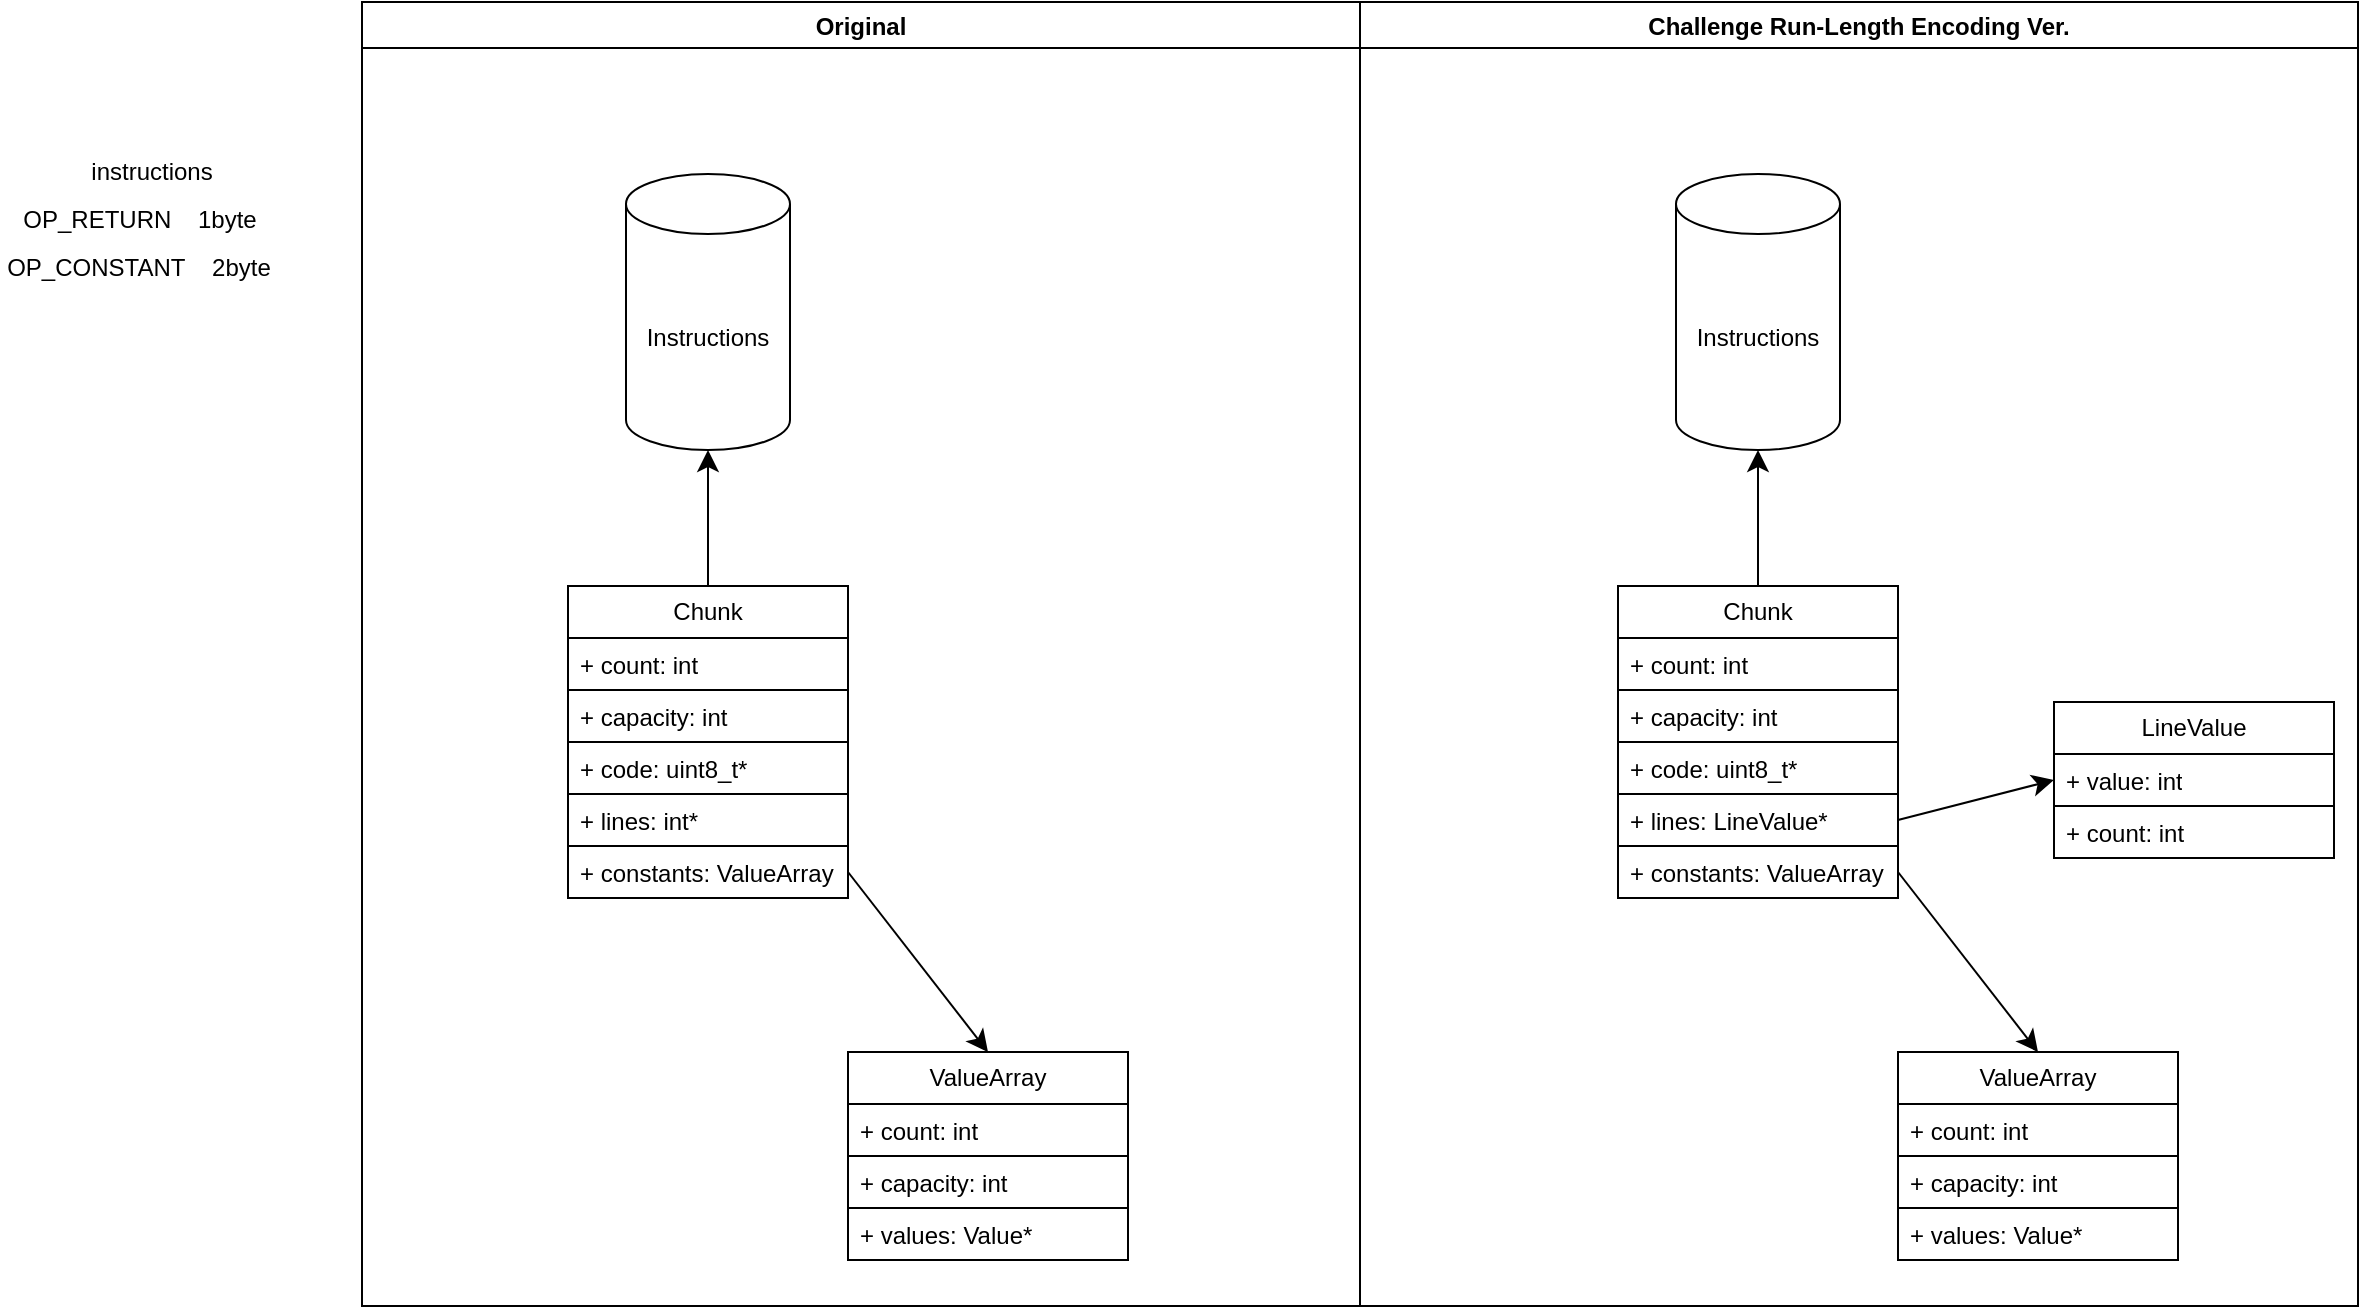 <mxfile version="24.7.17">
  <diagram name="第1頁" id="DlTu3K-Tju_jATIhgfCd">
    <mxGraphModel dx="2234" dy="1270" grid="0" gridSize="10" guides="1" tooltips="1" connect="1" arrows="1" fold="1" page="0" pageScale="1" pageWidth="827" pageHeight="1169" math="0" shadow="0">
      <root>
        <mxCell id="0" />
        <mxCell id="1" parent="0" />
        <mxCell id="YtVEQuG2ikzM7J_ri1al-1" value="Instructions" style="shape=cylinder3;whiteSpace=wrap;html=1;boundedLbl=1;backgroundOutline=1;size=15;" parent="1" vertex="1">
          <mxGeometry x="-266" y="8" width="82" height="138" as="geometry" />
        </mxCell>
        <mxCell id="YtVEQuG2ikzM7J_ri1al-13" value="ValueArray" style="swimlane;fontStyle=0;childLayout=stackLayout;horizontal=1;startSize=26;fillColor=none;horizontalStack=0;resizeParent=1;resizeParentMax=0;resizeLast=0;collapsible=1;marginBottom=0;whiteSpace=wrap;html=1;" parent="1" vertex="1">
          <mxGeometry x="-155" y="447" width="140" height="104" as="geometry" />
        </mxCell>
        <mxCell id="YtVEQuG2ikzM7J_ri1al-15" value="+ count: int&lt;div&gt;&lt;br&gt;&lt;/div&gt;" style="text;strokeColor=none;fillColor=none;align=left;verticalAlign=top;spacingLeft=4;spacingRight=4;overflow=hidden;rotatable=0;points=[[0,0.5],[1,0.5]];portConstraint=eastwest;whiteSpace=wrap;html=1;" parent="YtVEQuG2ikzM7J_ri1al-13" vertex="1">
          <mxGeometry y="26" width="140" height="26" as="geometry" />
        </mxCell>
        <mxCell id="YtVEQuG2ikzM7J_ri1al-14" value="+ capacity: int" style="text;strokeColor=default;fillColor=none;align=left;verticalAlign=top;spacingLeft=4;spacingRight=4;overflow=hidden;rotatable=0;points=[[0,0.5],[1,0.5]];portConstraint=eastwest;whiteSpace=wrap;html=1;" parent="YtVEQuG2ikzM7J_ri1al-13" vertex="1">
          <mxGeometry y="52" width="140" height="26" as="geometry" />
        </mxCell>
        <mxCell id="YtVEQuG2ikzM7J_ri1al-16" value="+ values: Value*" style="text;strokeColor=none;fillColor=none;align=left;verticalAlign=top;spacingLeft=4;spacingRight=4;overflow=hidden;rotatable=0;points=[[0,0.5],[1,0.5]];portConstraint=eastwest;whiteSpace=wrap;html=1;" parent="YtVEQuG2ikzM7J_ri1al-13" vertex="1">
          <mxGeometry y="78" width="140" height="26" as="geometry" />
        </mxCell>
        <mxCell id="YtVEQuG2ikzM7J_ri1al-22" value="" style="edgeStyle=none;curved=1;rounded=0;orthogonalLoop=1;jettySize=auto;html=1;fontSize=12;startSize=8;endSize=8;" parent="1" source="YtVEQuG2ikzM7J_ri1al-18" target="YtVEQuG2ikzM7J_ri1al-1" edge="1">
          <mxGeometry relative="1" as="geometry" />
        </mxCell>
        <mxCell id="YtVEQuG2ikzM7J_ri1al-18" value="Chunk" style="swimlane;fontStyle=0;childLayout=stackLayout;horizontal=1;startSize=26;fillColor=none;horizontalStack=0;resizeParent=1;resizeParentMax=0;resizeLast=0;collapsible=1;marginBottom=0;whiteSpace=wrap;html=1;" parent="1" vertex="1">
          <mxGeometry x="-295" y="214" width="140" height="156" as="geometry">
            <mxRectangle x="-295" y="214" width="70" height="26" as="alternateBounds" />
          </mxGeometry>
        </mxCell>
        <mxCell id="YtVEQuG2ikzM7J_ri1al-20" value="+ count: int" style="text;strokeColor=none;fillColor=none;align=left;verticalAlign=top;spacingLeft=4;spacingRight=4;overflow=hidden;rotatable=0;points=[[0,0.5],[1,0.5]];portConstraint=eastwest;whiteSpace=wrap;html=1;" parent="YtVEQuG2ikzM7J_ri1al-18" vertex="1">
          <mxGeometry y="26" width="140" height="26" as="geometry" />
        </mxCell>
        <mxCell id="YtVEQuG2ikzM7J_ri1al-19" value="+ capacity: int" style="text;strokeColor=default;fillColor=none;align=left;verticalAlign=top;spacingLeft=4;spacingRight=4;overflow=hidden;rotatable=0;points=[[0,0.5],[1,0.5]];portConstraint=eastwest;whiteSpace=wrap;html=1;" parent="YtVEQuG2ikzM7J_ri1al-18" vertex="1">
          <mxGeometry y="52" width="140" height="26" as="geometry" />
        </mxCell>
        <mxCell id="YtVEQuG2ikzM7J_ri1al-21" value="+ code: uint8_t*" style="text;strokeColor=none;fillColor=none;align=left;verticalAlign=top;spacingLeft=4;spacingRight=4;overflow=hidden;rotatable=0;points=[[0,0.5],[1,0.5]];portConstraint=eastwest;whiteSpace=wrap;html=1;" parent="YtVEQuG2ikzM7J_ri1al-18" vertex="1">
          <mxGeometry y="78" width="140" height="26" as="geometry" />
        </mxCell>
        <mxCell id="YtVEQuG2ikzM7J_ri1al-27" value="+ lines: int*" style="text;strokeColor=default;fillColor=none;align=left;verticalAlign=top;spacingLeft=4;spacingRight=4;overflow=hidden;rotatable=0;points=[[0,0.5],[1,0.5]];portConstraint=eastwest;whiteSpace=wrap;html=1;" parent="YtVEQuG2ikzM7J_ri1al-18" vertex="1">
          <mxGeometry y="104" width="140" height="26" as="geometry" />
        </mxCell>
        <mxCell id="YtVEQuG2ikzM7J_ri1al-24" value="&lt;span style=&quot;text-align: center;&quot;&gt;+ constants: ValueArray&lt;/span&gt;" style="text;strokeColor=none;fillColor=none;align=left;verticalAlign=top;spacingLeft=4;spacingRight=4;overflow=hidden;rotatable=0;points=[[0,0.5],[1,0.5]];portConstraint=eastwest;whiteSpace=wrap;html=1;" parent="YtVEQuG2ikzM7J_ri1al-18" vertex="1">
          <mxGeometry y="130" width="140" height="26" as="geometry" />
        </mxCell>
        <mxCell id="YtVEQuG2ikzM7J_ri1al-25" value="" style="edgeStyle=none;curved=1;rounded=0;orthogonalLoop=1;jettySize=auto;html=1;fontSize=12;startSize=8;endSize=8;exitX=1;exitY=0.5;exitDx=0;exitDy=0;entryX=0.5;entryY=0;entryDx=0;entryDy=0;" parent="1" source="YtVEQuG2ikzM7J_ri1al-24" target="YtVEQuG2ikzM7J_ri1al-13" edge="1">
          <mxGeometry relative="1" as="geometry">
            <mxPoint x="-89" y="377" as="targetPoint" />
          </mxGeometry>
        </mxCell>
        <mxCell id="YtVEQuG2ikzM7J_ri1al-28" value="Original" style="swimlane;" parent="1" vertex="1">
          <mxGeometry x="-398" y="-78" width="499" height="652" as="geometry" />
        </mxCell>
        <mxCell id="YtVEQuG2ikzM7J_ri1al-29" value="Challenge Run-Length Encoding Ver." style="swimlane;" parent="1" vertex="1">
          <mxGeometry x="101" y="-78" width="499" height="652" as="geometry" />
        </mxCell>
        <mxCell id="YtVEQuG2ikzM7J_ri1al-30" value="Instructions" style="shape=cylinder3;whiteSpace=wrap;html=1;boundedLbl=1;backgroundOutline=1;size=15;" parent="YtVEQuG2ikzM7J_ri1al-29" vertex="1">
          <mxGeometry x="158" y="86" width="82" height="138" as="geometry" />
        </mxCell>
        <mxCell id="YtVEQuG2ikzM7J_ri1al-31" value="ValueArray" style="swimlane;fontStyle=0;childLayout=stackLayout;horizontal=1;startSize=26;fillColor=none;horizontalStack=0;resizeParent=1;resizeParentMax=0;resizeLast=0;collapsible=1;marginBottom=0;whiteSpace=wrap;html=1;" parent="YtVEQuG2ikzM7J_ri1al-29" vertex="1">
          <mxGeometry x="269" y="525" width="140" height="104" as="geometry" />
        </mxCell>
        <mxCell id="YtVEQuG2ikzM7J_ri1al-32" value="+ count: int&lt;div&gt;&lt;br&gt;&lt;/div&gt;" style="text;strokeColor=none;fillColor=none;align=left;verticalAlign=top;spacingLeft=4;spacingRight=4;overflow=hidden;rotatable=0;points=[[0,0.5],[1,0.5]];portConstraint=eastwest;whiteSpace=wrap;html=1;" parent="YtVEQuG2ikzM7J_ri1al-31" vertex="1">
          <mxGeometry y="26" width="140" height="26" as="geometry" />
        </mxCell>
        <mxCell id="YtVEQuG2ikzM7J_ri1al-33" value="+ capacity: int" style="text;strokeColor=default;fillColor=none;align=left;verticalAlign=top;spacingLeft=4;spacingRight=4;overflow=hidden;rotatable=0;points=[[0,0.5],[1,0.5]];portConstraint=eastwest;whiteSpace=wrap;html=1;" parent="YtVEQuG2ikzM7J_ri1al-31" vertex="1">
          <mxGeometry y="52" width="140" height="26" as="geometry" />
        </mxCell>
        <mxCell id="YtVEQuG2ikzM7J_ri1al-34" value="+ values: Value*" style="text;strokeColor=none;fillColor=none;align=left;verticalAlign=top;spacingLeft=4;spacingRight=4;overflow=hidden;rotatable=0;points=[[0,0.5],[1,0.5]];portConstraint=eastwest;whiteSpace=wrap;html=1;" parent="YtVEQuG2ikzM7J_ri1al-31" vertex="1">
          <mxGeometry y="78" width="140" height="26" as="geometry" />
        </mxCell>
        <mxCell id="YtVEQuG2ikzM7J_ri1al-35" value="" style="edgeStyle=none;curved=1;rounded=0;orthogonalLoop=1;jettySize=auto;html=1;fontSize=12;startSize=8;endSize=8;" parent="YtVEQuG2ikzM7J_ri1al-29" source="YtVEQuG2ikzM7J_ri1al-36" target="YtVEQuG2ikzM7J_ri1al-30" edge="1">
          <mxGeometry relative="1" as="geometry" />
        </mxCell>
        <mxCell id="YtVEQuG2ikzM7J_ri1al-36" value="Chunk" style="swimlane;fontStyle=0;childLayout=stackLayout;horizontal=1;startSize=26;fillColor=none;horizontalStack=0;resizeParent=1;resizeParentMax=0;resizeLast=0;collapsible=1;marginBottom=0;whiteSpace=wrap;html=1;strokeColor=default;" parent="YtVEQuG2ikzM7J_ri1al-29" vertex="1">
          <mxGeometry x="129" y="292" width="140" height="156" as="geometry">
            <mxRectangle x="-295" y="214" width="70" height="26" as="alternateBounds" />
          </mxGeometry>
        </mxCell>
        <mxCell id="YtVEQuG2ikzM7J_ri1al-37" value="+ count: int" style="text;strokeColor=default;fillColor=none;align=left;verticalAlign=top;spacingLeft=4;spacingRight=4;overflow=hidden;rotatable=0;points=[[0,0.5],[1,0.5]];portConstraint=eastwest;whiteSpace=wrap;html=1;" parent="YtVEQuG2ikzM7J_ri1al-36" vertex="1">
          <mxGeometry y="26" width="140" height="26" as="geometry" />
        </mxCell>
        <mxCell id="YtVEQuG2ikzM7J_ri1al-38" value="+ capacity: int" style="text;strokeColor=default;fillColor=none;align=left;verticalAlign=top;spacingLeft=4;spacingRight=4;overflow=hidden;rotatable=0;points=[[0,0.5],[1,0.5]];portConstraint=eastwest;whiteSpace=wrap;html=1;" parent="YtVEQuG2ikzM7J_ri1al-36" vertex="1">
          <mxGeometry y="52" width="140" height="26" as="geometry" />
        </mxCell>
        <mxCell id="YtVEQuG2ikzM7J_ri1al-39" value="+ code: uint8_t*" style="text;strokeColor=default;fillColor=none;align=left;verticalAlign=top;spacingLeft=4;spacingRight=4;overflow=hidden;rotatable=0;points=[[0,0.5],[1,0.5]];portConstraint=eastwest;whiteSpace=wrap;html=1;" parent="YtVEQuG2ikzM7J_ri1al-36" vertex="1">
          <mxGeometry y="78" width="140" height="26" as="geometry" />
        </mxCell>
        <mxCell id="YtVEQuG2ikzM7J_ri1al-40" value="+ lines: LineValue*" style="text;strokeColor=default;fillColor=none;align=left;verticalAlign=top;spacingLeft=4;spacingRight=4;overflow=hidden;rotatable=0;points=[[0,0.5],[1,0.5]];portConstraint=eastwest;whiteSpace=wrap;html=1;" parent="YtVEQuG2ikzM7J_ri1al-36" vertex="1">
          <mxGeometry y="104" width="140" height="26" as="geometry" />
        </mxCell>
        <mxCell id="YtVEQuG2ikzM7J_ri1al-41" value="&lt;span style=&quot;text-align: center;&quot;&gt;+ constants: ValueArray&lt;/span&gt;" style="text;strokeColor=default;fillColor=none;align=left;verticalAlign=top;spacingLeft=4;spacingRight=4;overflow=hidden;rotatable=0;points=[[0,0.5],[1,0.5]];portConstraint=eastwest;whiteSpace=wrap;html=1;" parent="YtVEQuG2ikzM7J_ri1al-36" vertex="1">
          <mxGeometry y="130" width="140" height="26" as="geometry" />
        </mxCell>
        <mxCell id="YtVEQuG2ikzM7J_ri1al-42" value="" style="edgeStyle=none;curved=1;rounded=0;orthogonalLoop=1;jettySize=auto;html=1;fontSize=12;startSize=8;endSize=8;exitX=1;exitY=0.5;exitDx=0;exitDy=0;entryX=0.5;entryY=0;entryDx=0;entryDy=0;" parent="YtVEQuG2ikzM7J_ri1al-29" source="YtVEQuG2ikzM7J_ri1al-41" target="YtVEQuG2ikzM7J_ri1al-31" edge="1">
          <mxGeometry relative="1" as="geometry">
            <mxPoint x="335" y="455" as="targetPoint" />
          </mxGeometry>
        </mxCell>
        <mxCell id="YtVEQuG2ikzM7J_ri1al-43" value="LineValue" style="swimlane;fontStyle=0;childLayout=stackLayout;horizontal=1;startSize=26;fillColor=none;horizontalStack=0;resizeParent=1;resizeParentMax=0;resizeLast=0;collapsible=1;marginBottom=0;whiteSpace=wrap;html=1;swimlaneFillColor=none;" parent="YtVEQuG2ikzM7J_ri1al-29" vertex="1">
          <mxGeometry x="347" y="350" width="140" height="78" as="geometry" />
        </mxCell>
        <mxCell id="YtVEQuG2ikzM7J_ri1al-44" value="+ value: int" style="text;strokeColor=default;fillColor=none;align=left;verticalAlign=top;spacingLeft=4;spacingRight=4;overflow=hidden;rotatable=0;points=[[0,0.5],[1,0.5]];portConstraint=eastwest;whiteSpace=wrap;html=1;" parent="YtVEQuG2ikzM7J_ri1al-43" vertex="1">
          <mxGeometry y="26" width="140" height="26" as="geometry" />
        </mxCell>
        <mxCell id="YtVEQuG2ikzM7J_ri1al-45" value="+ count: int" style="text;strokeColor=none;fillColor=none;align=left;verticalAlign=top;spacingLeft=4;spacingRight=4;overflow=hidden;rotatable=0;points=[[0,0.5],[1,0.5]];portConstraint=eastwest;whiteSpace=wrap;html=1;" parent="YtVEQuG2ikzM7J_ri1al-43" vertex="1">
          <mxGeometry y="52" width="140" height="26" as="geometry" />
        </mxCell>
        <mxCell id="YtVEQuG2ikzM7J_ri1al-47" value="" style="edgeStyle=none;curved=1;rounded=0;orthogonalLoop=1;jettySize=auto;html=1;fontSize=12;startSize=8;endSize=8;entryX=0;entryY=0.5;entryDx=0;entryDy=0;exitX=1;exitY=0.5;exitDx=0;exitDy=0;" parent="YtVEQuG2ikzM7J_ri1al-29" source="YtVEQuG2ikzM7J_ri1al-40" target="YtVEQuG2ikzM7J_ri1al-44" edge="1">
          <mxGeometry relative="1" as="geometry" />
        </mxCell>
        <mxCell id="6lb3PN6D2-KtM41NrZ2T-4" value="" style="group;movable=1;resizable=1;rotatable=1;deletable=1;editable=1;locked=0;connectable=1;" vertex="1" connectable="0" parent="1">
          <mxGeometry x="-579" y="-8" width="139" height="78" as="geometry" />
        </mxCell>
        <mxCell id="6lb3PN6D2-KtM41NrZ2T-1" value="instructions" style="text;html=1;align=center;verticalAlign=middle;whiteSpace=wrap;rounded=0;movable=1;resizable=1;rotatable=1;deletable=1;editable=1;locked=0;connectable=1;" vertex="1" parent="6lb3PN6D2-KtM41NrZ2T-4">
          <mxGeometry x="45.5" width="60" height="30" as="geometry" />
        </mxCell>
        <mxCell id="6lb3PN6D2-KtM41NrZ2T-2" value="OP_RETURN&amp;nbsp; &amp;nbsp; 1byte" style="text;html=1;align=center;verticalAlign=middle;whiteSpace=wrap;rounded=0;movable=1;resizable=1;rotatable=1;deletable=1;editable=1;locked=0;connectable=1;" vertex="1" parent="6lb3PN6D2-KtM41NrZ2T-4">
          <mxGeometry x="3.5" y="24" width="132" height="30" as="geometry" />
        </mxCell>
        <mxCell id="6lb3PN6D2-KtM41NrZ2T-3" value="OP_CONSTANT&amp;nbsp; &amp;nbsp; 2byte" style="text;html=1;align=center;verticalAlign=middle;whiteSpace=wrap;rounded=0;movable=1;resizable=1;rotatable=1;deletable=1;editable=1;locked=0;connectable=1;" vertex="1" parent="6lb3PN6D2-KtM41NrZ2T-4">
          <mxGeometry y="48" width="139" height="30" as="geometry" />
        </mxCell>
      </root>
    </mxGraphModel>
  </diagram>
</mxfile>
